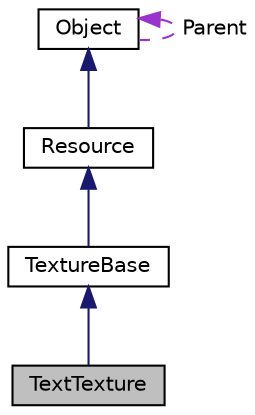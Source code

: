 digraph "TextTexture"
{
  edge [fontname="Helvetica",fontsize="10",labelfontname="Helvetica",labelfontsize="10"];
  node [fontname="Helvetica",fontsize="10",shape=record];
  Node1 [label="TextTexture",height=0.2,width=0.4,color="black", fillcolor="grey75", style="filled", fontcolor="black"];
  Node2 -> Node1 [dir="back",color="midnightblue",fontsize="10",style="solid",fontname="Helvetica"];
  Node2 [label="TextureBase",height=0.2,width=0.4,color="black", fillcolor="white", style="filled",URL="$class_texture_base.html"];
  Node3 -> Node2 [dir="back",color="midnightblue",fontsize="10",style="solid",fontname="Helvetica"];
  Node3 [label="Resource",height=0.2,width=0.4,color="black", fillcolor="white", style="filled",URL="$class_resource.html"];
  Node4 -> Node3 [dir="back",color="midnightblue",fontsize="10",style="solid",fontname="Helvetica"];
  Node4 [label="Object",height=0.2,width=0.4,color="black", fillcolor="white", style="filled",URL="$class_object.html"];
  Node4 -> Node4 [dir="back",color="darkorchid3",fontsize="10",style="dashed",label=" Parent" ,fontname="Helvetica"];
}
